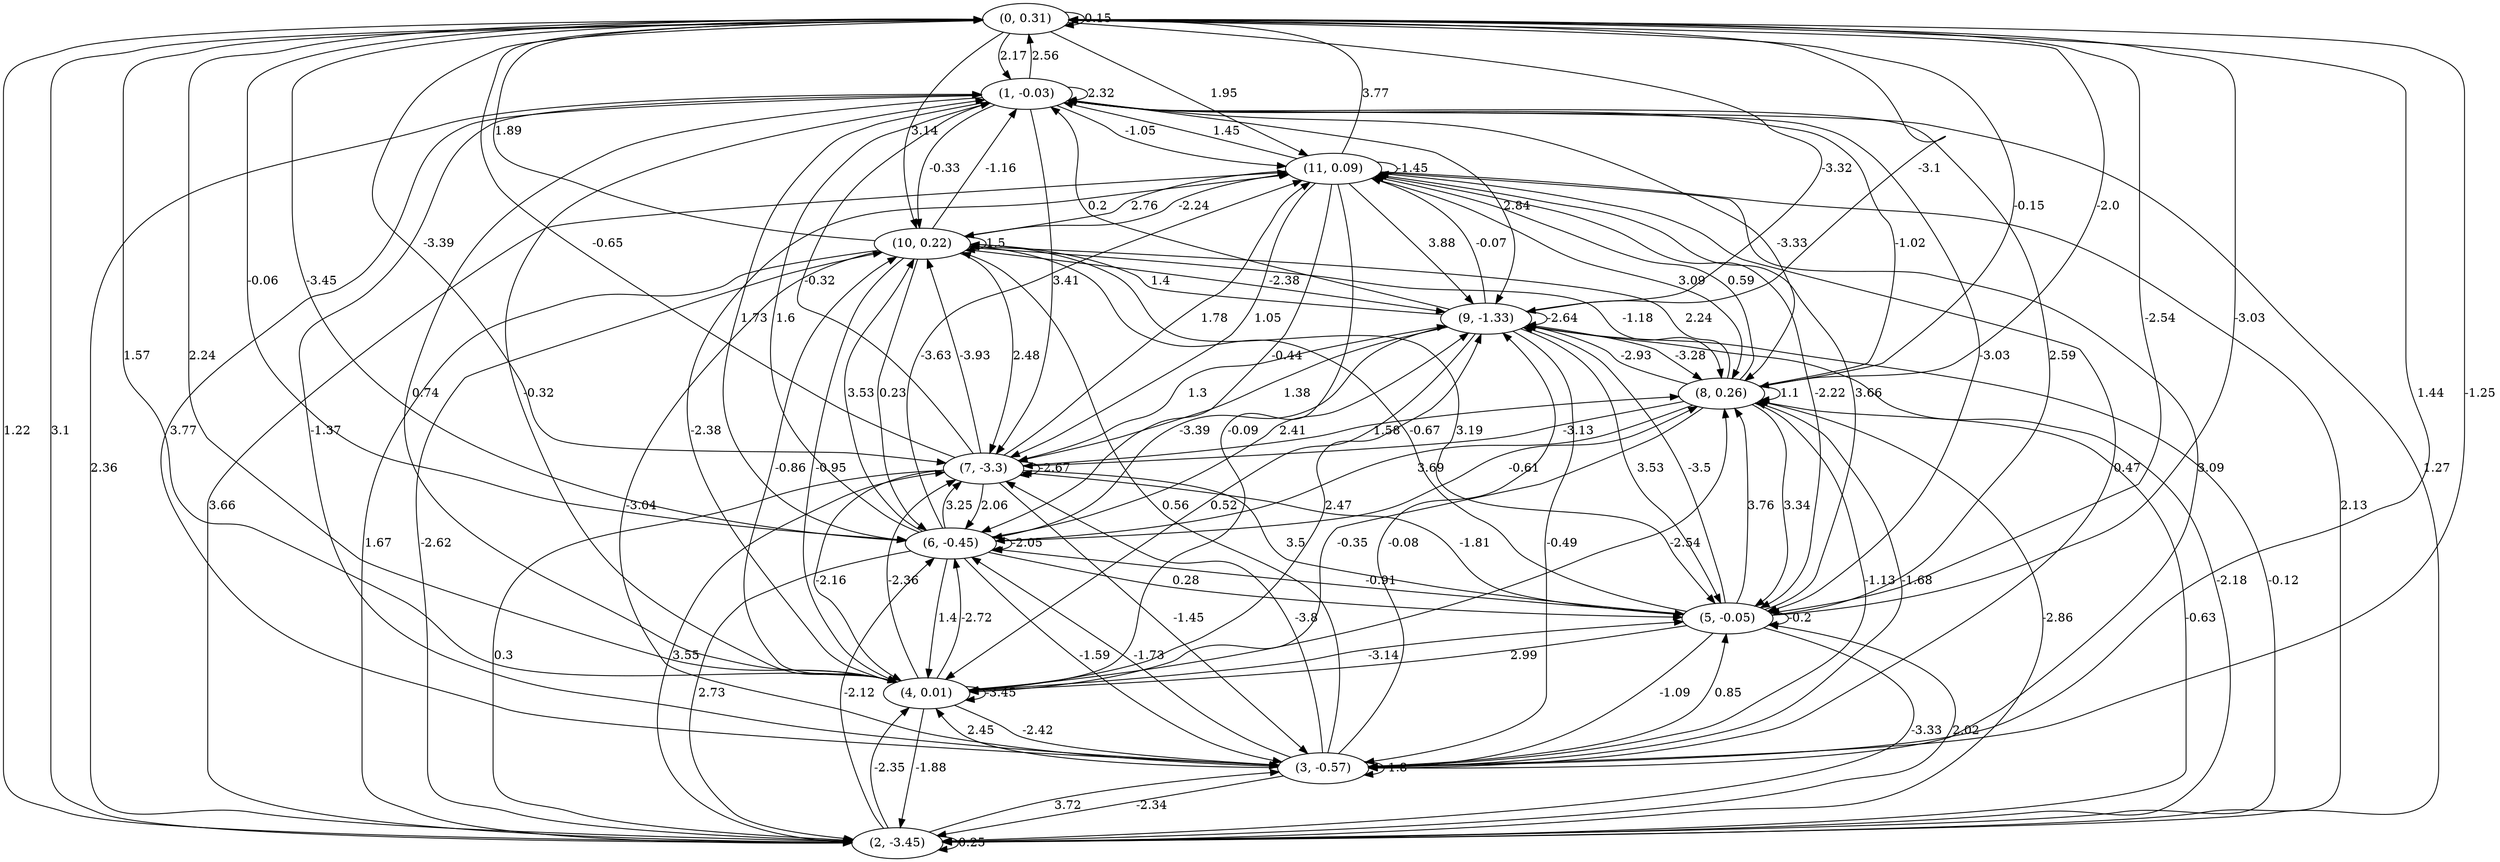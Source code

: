 digraph {
    0 [ label = "(0, 0.31)" ]
    1 [ label = "(1, -0.03)" ]
    2 [ label = "(2, -3.45)" ]
    3 [ label = "(3, -0.57)" ]
    4 [ label = "(4, 0.01)" ]
    5 [ label = "(5, -0.05)" ]
    6 [ label = "(6, -0.45)" ]
    7 [ label = "(7, -3.3)" ]
    8 [ label = "(8, 0.26)" ]
    9 [ label = "(9, -1.33)" ]
    10 [ label = "(10, 0.22)" ]
    11 [ label = "(11, 0.09)" ]
    0 -> 0 [ label = "0.15" ]
    1 -> 1 [ label = "2.32" ]
    2 -> 2 [ label = "0.25" ]
    3 -> 3 [ label = "-1.8" ]
    4 -> 4 [ label = "-3.45" ]
    5 -> 5 [ label = "-0.2" ]
    6 -> 6 [ label = "-2.05" ]
    7 -> 7 [ label = "-2.67" ]
    8 -> 8 [ label = "1.1" ]
    9 -> 9 [ label = "-2.64" ]
    10 -> 10 [ label = "1.5" ]
    11 -> 11 [ label = "-1.45" ]
    1 -> 0 [ label = "2.56" ]
    2 -> 0 [ label = "3.1" ]
    3 -> 0 [ label = "-1.25" ]
    4 -> 0 [ label = "2.24" ]
    5 -> 0 [ label = "-3.03" ]
    6 -> 0 [ label = "-3.45" ]
    7 -> 0 [ label = "-0.65" ]
    8 -> 0 [ label = "-2.0" ]
    9 -> 0 [ label = "-3.1" ]
    10 -> 0 [ label = "1.89" ]
    11 -> 0 [ label = "3.77" ]
    0 -> 1 [ label = "2.17" ]
    2 -> 1 [ label = "2.36" ]
    3 -> 1 [ label = "-1.37" ]
    4 -> 1 [ label = "-0.32" ]
    5 -> 1 [ label = "2.59" ]
    6 -> 1 [ label = "1.6" ]
    7 -> 1 [ label = "-0.32" ]
    8 -> 1 [ label = "-1.02" ]
    9 -> 1 [ label = "0.2" ]
    10 -> 1 [ label = "-1.16" ]
    11 -> 1 [ label = "1.45" ]
    0 -> 2 [ label = "1.22" ]
    1 -> 2 [ label = "1.27" ]
    3 -> 2 [ label = "-2.34" ]
    4 -> 2 [ label = "-1.88" ]
    5 -> 2 [ label = "-3.33" ]
    6 -> 2 [ label = "2.73" ]
    7 -> 2 [ label = "0.3" ]
    8 -> 2 [ label = "-2.86" ]
    9 -> 2 [ label = "-2.18" ]
    10 -> 2 [ label = "1.67" ]
    11 -> 2 [ label = "2.13" ]
    0 -> 3 [ label = "1.44" ]
    1 -> 3 [ label = "3.77" ]
    2 -> 3 [ label = "3.72" ]
    4 -> 3 [ label = "-2.42" ]
    5 -> 3 [ label = "-1.09" ]
    6 -> 3 [ label = "-1.59" ]
    7 -> 3 [ label = "-1.45" ]
    8 -> 3 [ label = "-1.13" ]
    9 -> 3 [ label = "-0.49" ]
    10 -> 3 [ label = "-3.04" ]
    11 -> 3 [ label = "3.09" ]
    0 -> 4 [ label = "1.57" ]
    1 -> 4 [ label = "0.74" ]
    2 -> 4 [ label = "-2.35" ]
    3 -> 4 [ label = "2.45" ]
    5 -> 4 [ label = "2.99" ]
    6 -> 4 [ label = "1.4" ]
    7 -> 4 [ label = "-2.16" ]
    8 -> 4 [ label = "-0.35" ]
    9 -> 4 [ label = "0.52" ]
    10 -> 4 [ label = "-0.95" ]
    11 -> 4 [ label = "-0.09" ]
    0 -> 5 [ label = "-2.54" ]
    1 -> 5 [ label = "-3.03" ]
    2 -> 5 [ label = "2.02" ]
    3 -> 5 [ label = "0.85" ]
    4 -> 5 [ label = "-3.14" ]
    6 -> 5 [ label = "0.28" ]
    7 -> 5 [ label = "3.5" ]
    8 -> 5 [ label = "3.34" ]
    9 -> 5 [ label = "3.53" ]
    10 -> 5 [ label = "3.19" ]
    11 -> 5 [ label = "-2.22" ]
    0 -> 6 [ label = "-0.06" ]
    1 -> 6 [ label = "1.73" ]
    2 -> 6 [ label = "-2.12" ]
    3 -> 6 [ label = "-1.73" ]
    4 -> 6 [ label = "-2.72" ]
    5 -> 6 [ label = "-0.91" ]
    7 -> 6 [ label = "2.06" ]
    8 -> 6 [ label = "3.69" ]
    9 -> 6 [ label = "-3.39" ]
    10 -> 6 [ label = "0.23" ]
    11 -> 6 [ label = "-0.44" ]
    0 -> 7 [ label = "-3.39" ]
    1 -> 7 [ label = "3.41" ]
    2 -> 7 [ label = "3.55" ]
    3 -> 7 [ label = "-3.8" ]
    4 -> 7 [ label = "-2.36" ]
    5 -> 7 [ label = "-1.81" ]
    6 -> 7 [ label = "3.25" ]
    8 -> 7 [ label = "-3.13" ]
    9 -> 7 [ label = "1.38" ]
    10 -> 7 [ label = "2.48" ]
    11 -> 7 [ label = "1.05" ]
    0 -> 8 [ label = "-0.15" ]
    1 -> 8 [ label = "-3.33" ]
    2 -> 8 [ label = "-0.63" ]
    3 -> 8 [ label = "-1.68" ]
    4 -> 8 [ label = "-2.54" ]
    5 -> 8 [ label = "3.76" ]
    6 -> 8 [ label = "-0.61" ]
    7 -> 8 [ label = "1.58" ]
    9 -> 8 [ label = "-3.28" ]
    10 -> 8 [ label = "-1.18" ]
    11 -> 8 [ label = "3.09" ]
    0 -> 9 [ label = "-3.32" ]
    1 -> 9 [ label = "2.84" ]
    2 -> 9 [ label = "-0.12" ]
    3 -> 9 [ label = "-0.08" ]
    4 -> 9 [ label = "2.47" ]
    5 -> 9 [ label = "-3.5" ]
    6 -> 9 [ label = "2.41" ]
    7 -> 9 [ label = "1.3" ]
    8 -> 9 [ label = "-2.93" ]
    10 -> 9 [ label = "-2.38" ]
    11 -> 9 [ label = "3.88" ]
    0 -> 10 [ label = "3.14" ]
    1 -> 10 [ label = "-0.33" ]
    2 -> 10 [ label = "-2.62" ]
    3 -> 10 [ label = "0.56" ]
    4 -> 10 [ label = "-0.86" ]
    5 -> 10 [ label = "-0.67" ]
    6 -> 10 [ label = "3.53" ]
    7 -> 10 [ label = "-3.93" ]
    8 -> 10 [ label = "2.24" ]
    9 -> 10 [ label = "1.4" ]
    11 -> 10 [ label = "2.76" ]
    0 -> 11 [ label = "1.95" ]
    1 -> 11 [ label = "-1.05" ]
    2 -> 11 [ label = "3.66" ]
    3 -> 11 [ label = "0.47" ]
    4 -> 11 [ label = "-2.38" ]
    5 -> 11 [ label = "3.66" ]
    6 -> 11 [ label = "-3.63" ]
    7 -> 11 [ label = "1.78" ]
    8 -> 11 [ label = "0.59" ]
    9 -> 11 [ label = "-0.07" ]
    10 -> 11 [ label = "-2.24" ]
}

